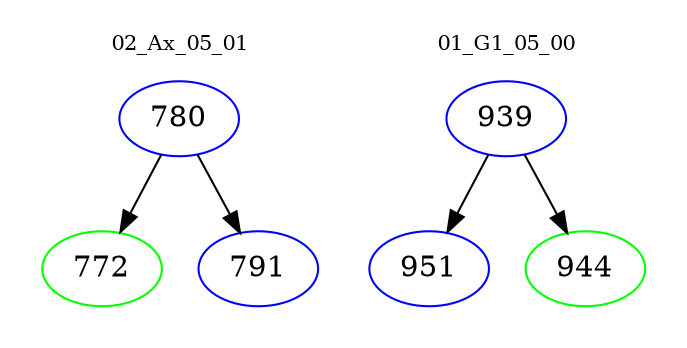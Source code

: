digraph{
subgraph cluster_0 {
color = white
label = "02_Ax_05_01";
fontsize=10;
T0_780 [label="780", color="blue"]
T0_780 -> T0_772 [color="black"]
T0_772 [label="772", color="green"]
T0_780 -> T0_791 [color="black"]
T0_791 [label="791", color="blue"]
}
subgraph cluster_1 {
color = white
label = "01_G1_05_00";
fontsize=10;
T1_939 [label="939", color="blue"]
T1_939 -> T1_951 [color="black"]
T1_951 [label="951", color="blue"]
T1_939 -> T1_944 [color="black"]
T1_944 [label="944", color="green"]
}
}
